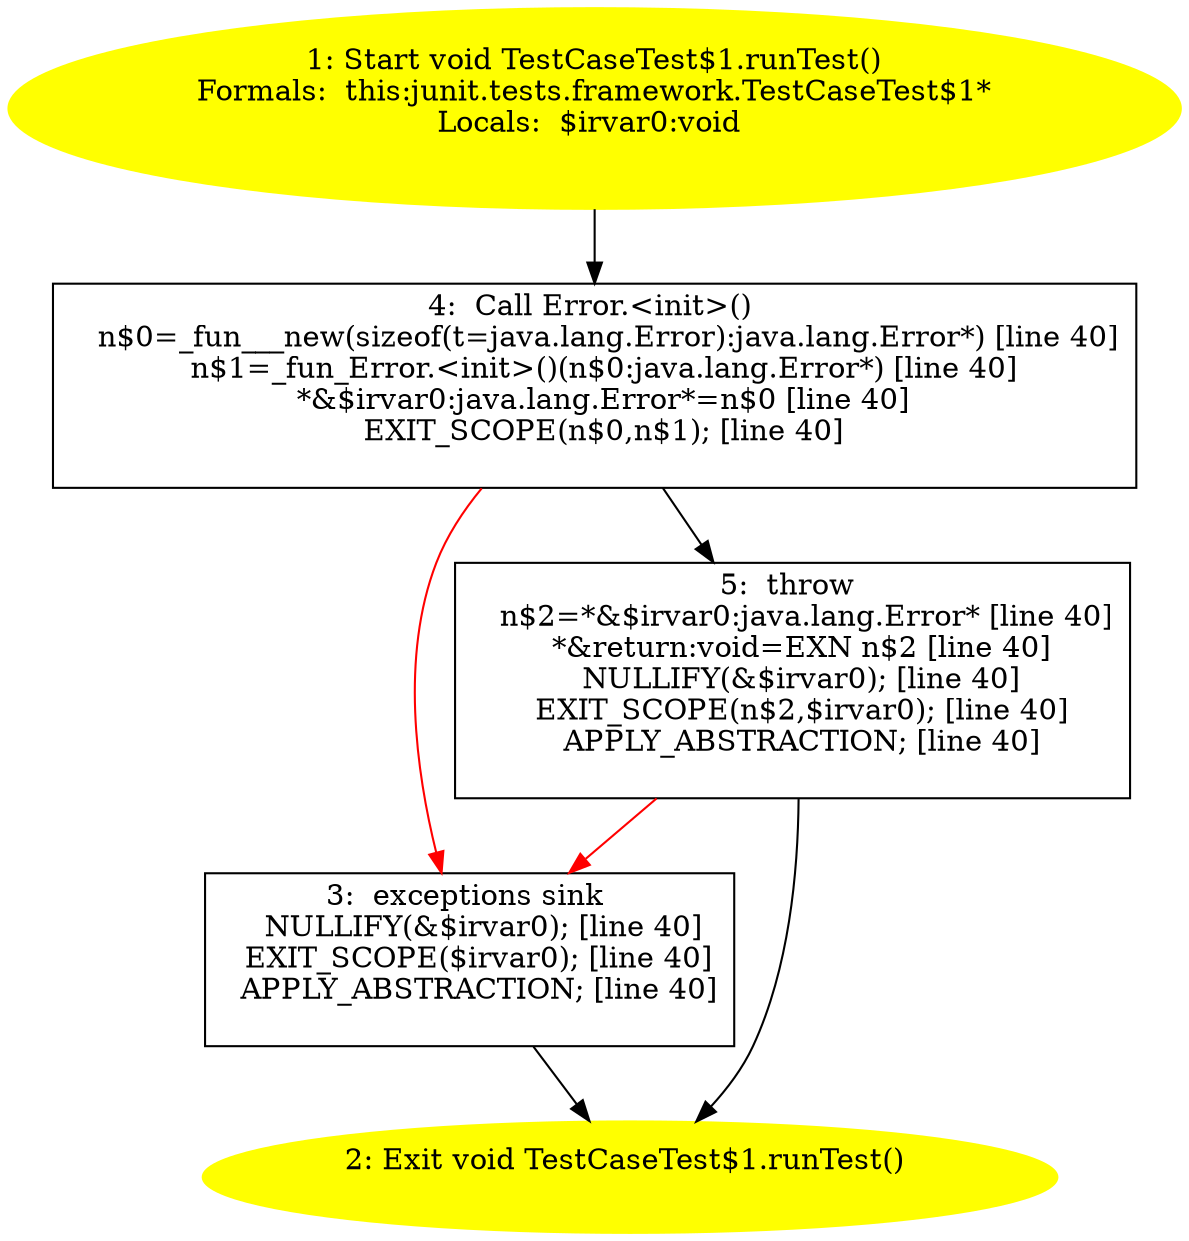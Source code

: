 /* @generated */
digraph cfg {
"junit.tests.framework.TestCaseTest$1.runTest():void.f14979461975a6f6714d39021da4a16d_1" [label="1: Start void TestCaseTest$1.runTest()\nFormals:  this:junit.tests.framework.TestCaseTest$1*\nLocals:  $irvar0:void \n  " color=yellow style=filled]
	

	 "junit.tests.framework.TestCaseTest$1.runTest():void.f14979461975a6f6714d39021da4a16d_1" -> "junit.tests.framework.TestCaseTest$1.runTest():void.f14979461975a6f6714d39021da4a16d_4" ;
"junit.tests.framework.TestCaseTest$1.runTest():void.f14979461975a6f6714d39021da4a16d_2" [label="2: Exit void TestCaseTest$1.runTest() \n  " color=yellow style=filled]
	

"junit.tests.framework.TestCaseTest$1.runTest():void.f14979461975a6f6714d39021da4a16d_3" [label="3:  exceptions sink \n   NULLIFY(&$irvar0); [line 40]\n  EXIT_SCOPE($irvar0); [line 40]\n  APPLY_ABSTRACTION; [line 40]\n " shape="box"]
	

	 "junit.tests.framework.TestCaseTest$1.runTest():void.f14979461975a6f6714d39021da4a16d_3" -> "junit.tests.framework.TestCaseTest$1.runTest():void.f14979461975a6f6714d39021da4a16d_2" ;
"junit.tests.framework.TestCaseTest$1.runTest():void.f14979461975a6f6714d39021da4a16d_4" [label="4:  Call Error.<init>() \n   n$0=_fun___new(sizeof(t=java.lang.Error):java.lang.Error*) [line 40]\n  n$1=_fun_Error.<init>()(n$0:java.lang.Error*) [line 40]\n  *&$irvar0:java.lang.Error*=n$0 [line 40]\n  EXIT_SCOPE(n$0,n$1); [line 40]\n " shape="box"]
	

	 "junit.tests.framework.TestCaseTest$1.runTest():void.f14979461975a6f6714d39021da4a16d_4" -> "junit.tests.framework.TestCaseTest$1.runTest():void.f14979461975a6f6714d39021da4a16d_5" ;
	 "junit.tests.framework.TestCaseTest$1.runTest():void.f14979461975a6f6714d39021da4a16d_4" -> "junit.tests.framework.TestCaseTest$1.runTest():void.f14979461975a6f6714d39021da4a16d_3" [color="red" ];
"junit.tests.framework.TestCaseTest$1.runTest():void.f14979461975a6f6714d39021da4a16d_5" [label="5:  throw \n   n$2=*&$irvar0:java.lang.Error* [line 40]\n  *&return:void=EXN n$2 [line 40]\n  NULLIFY(&$irvar0); [line 40]\n  EXIT_SCOPE(n$2,$irvar0); [line 40]\n  APPLY_ABSTRACTION; [line 40]\n " shape="box"]
	

	 "junit.tests.framework.TestCaseTest$1.runTest():void.f14979461975a6f6714d39021da4a16d_5" -> "junit.tests.framework.TestCaseTest$1.runTest():void.f14979461975a6f6714d39021da4a16d_2" ;
	 "junit.tests.framework.TestCaseTest$1.runTest():void.f14979461975a6f6714d39021da4a16d_5" -> "junit.tests.framework.TestCaseTest$1.runTest():void.f14979461975a6f6714d39021da4a16d_3" [color="red" ];
}
